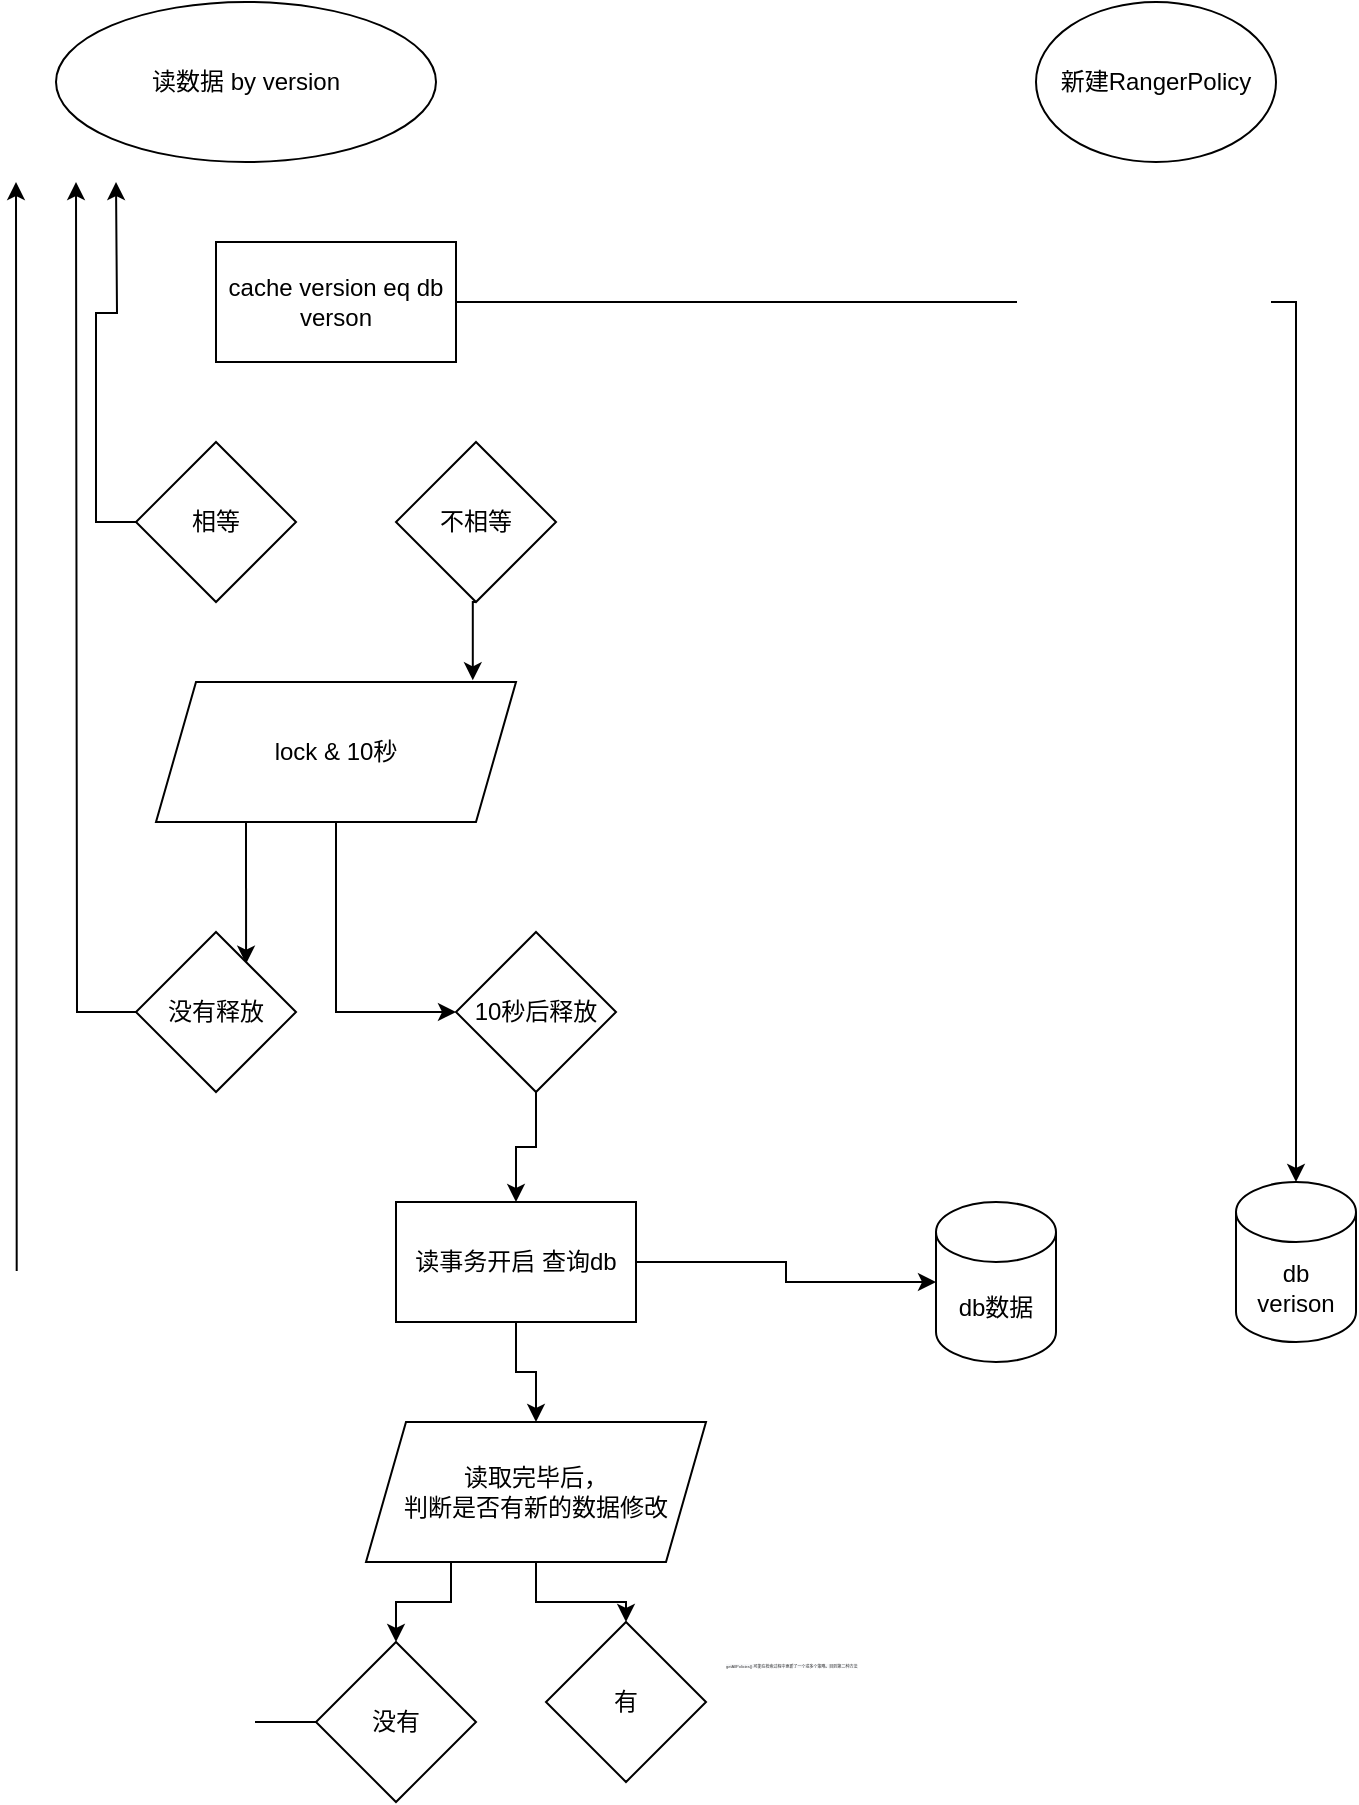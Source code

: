 <mxfile version="15.5.0" type="github">
  <diagram id="iZJsxV2bJSg2qXfRbZwv" name="Page-1">
    <mxGraphModel dx="1185" dy="635" grid="1" gridSize="10" guides="1" tooltips="1" connect="1" arrows="1" fold="1" page="1" pageScale="1" pageWidth="827" pageHeight="1169" math="0" shadow="0">
      <root>
        <mxCell id="0" />
        <mxCell id="1" parent="0" />
        <mxCell id="_8PKinQ_9wPxz596dJLB-27" value="&lt;span&gt;新建RangerPolicy&lt;/span&gt;" style="ellipse;whiteSpace=wrap;html=1;" vertex="1" parent="1">
          <mxGeometry x="560" y="120" width="120" height="80" as="geometry" />
        </mxCell>
        <mxCell id="_8PKinQ_9wPxz596dJLB-28" value="读数据 by version" style="ellipse;whiteSpace=wrap;html=1;" vertex="1" parent="1">
          <mxGeometry x="70" y="120" width="190" height="80" as="geometry" />
        </mxCell>
        <mxCell id="_8PKinQ_9wPxz596dJLB-30" value="db&lt;br&gt;verison" style="shape=cylinder3;whiteSpace=wrap;html=1;boundedLbl=1;backgroundOutline=1;size=15;" vertex="1" parent="1">
          <mxGeometry x="660" y="710" width="60" height="80" as="geometry" />
        </mxCell>
        <mxCell id="_8PKinQ_9wPxz596dJLB-50" style="edgeStyle=orthogonalEdgeStyle;rounded=0;orthogonalLoop=1;jettySize=auto;html=1;exitX=1;exitY=0.5;exitDx=0;exitDy=0;entryX=0.5;entryY=0;entryDx=0;entryDy=0;entryPerimeter=0;" edge="1" parent="1" source="_8PKinQ_9wPxz596dJLB-32" target="_8PKinQ_9wPxz596dJLB-30">
          <mxGeometry relative="1" as="geometry" />
        </mxCell>
        <mxCell id="_8PKinQ_9wPxz596dJLB-32" value="cache version eq db verson" style="rounded=0;whiteSpace=wrap;html=1;" vertex="1" parent="1">
          <mxGeometry x="150" y="240" width="120" height="60" as="geometry" />
        </mxCell>
        <mxCell id="_8PKinQ_9wPxz596dJLB-43" style="edgeStyle=orthogonalEdgeStyle;rounded=0;orthogonalLoop=1;jettySize=auto;html=1;exitX=0;exitY=0.5;exitDx=0;exitDy=0;" edge="1" parent="1" source="_8PKinQ_9wPxz596dJLB-33">
          <mxGeometry relative="1" as="geometry">
            <mxPoint x="100" y="210" as="targetPoint" />
          </mxGeometry>
        </mxCell>
        <mxCell id="_8PKinQ_9wPxz596dJLB-33" value="相等" style="rhombus;whiteSpace=wrap;html=1;" vertex="1" parent="1">
          <mxGeometry x="110" y="340" width="80" height="80" as="geometry" />
        </mxCell>
        <mxCell id="_8PKinQ_9wPxz596dJLB-44" style="edgeStyle=orthogonalEdgeStyle;rounded=0;orthogonalLoop=1;jettySize=auto;html=1;exitX=0.5;exitY=1;exitDx=0;exitDy=0;entryX=0.88;entryY=-0.012;entryDx=0;entryDy=0;entryPerimeter=0;" edge="1" parent="1" source="_8PKinQ_9wPxz596dJLB-34" target="_8PKinQ_9wPxz596dJLB-38">
          <mxGeometry relative="1" as="geometry" />
        </mxCell>
        <mxCell id="_8PKinQ_9wPxz596dJLB-34" value="不相等" style="rhombus;whiteSpace=wrap;html=1;" vertex="1" parent="1">
          <mxGeometry x="240" y="340" width="80" height="80" as="geometry" />
        </mxCell>
        <mxCell id="_8PKinQ_9wPxz596dJLB-46" style="edgeStyle=orthogonalEdgeStyle;rounded=0;orthogonalLoop=1;jettySize=auto;html=1;exitX=0.5;exitY=1;exitDx=0;exitDy=0;entryX=0;entryY=0.5;entryDx=0;entryDy=0;" edge="1" parent="1" source="_8PKinQ_9wPxz596dJLB-38" target="_8PKinQ_9wPxz596dJLB-40">
          <mxGeometry relative="1" as="geometry" />
        </mxCell>
        <mxCell id="_8PKinQ_9wPxz596dJLB-47" style="edgeStyle=orthogonalEdgeStyle;rounded=0;orthogonalLoop=1;jettySize=auto;html=1;exitX=0.25;exitY=1;exitDx=0;exitDy=0;entryX=0.688;entryY=0.198;entryDx=0;entryDy=0;entryPerimeter=0;" edge="1" parent="1" source="_8PKinQ_9wPxz596dJLB-38" target="_8PKinQ_9wPxz596dJLB-39">
          <mxGeometry relative="1" as="geometry" />
        </mxCell>
        <mxCell id="_8PKinQ_9wPxz596dJLB-38" value="&amp;nbsp;lock &amp;amp; 10秒&amp;nbsp;" style="shape=parallelogram;perimeter=parallelogramPerimeter;whiteSpace=wrap;html=1;fixedSize=1;" vertex="1" parent="1">
          <mxGeometry x="120" y="460" width="180" height="70" as="geometry" />
        </mxCell>
        <mxCell id="_8PKinQ_9wPxz596dJLB-42" style="edgeStyle=orthogonalEdgeStyle;rounded=0;orthogonalLoop=1;jettySize=auto;html=1;exitX=0;exitY=0.5;exitDx=0;exitDy=0;" edge="1" parent="1" source="_8PKinQ_9wPxz596dJLB-39">
          <mxGeometry relative="1" as="geometry">
            <mxPoint x="80" y="210" as="targetPoint" />
          </mxGeometry>
        </mxCell>
        <mxCell id="_8PKinQ_9wPxz596dJLB-39" value="没有释放" style="rhombus;whiteSpace=wrap;html=1;" vertex="1" parent="1">
          <mxGeometry x="110" y="585" width="80" height="80" as="geometry" />
        </mxCell>
        <mxCell id="_8PKinQ_9wPxz596dJLB-41" style="edgeStyle=orthogonalEdgeStyle;rounded=0;orthogonalLoop=1;jettySize=auto;html=1;" edge="1" parent="1" source="_8PKinQ_9wPxz596dJLB-40" target="_8PKinQ_9wPxz596dJLB-51">
          <mxGeometry relative="1" as="geometry">
            <mxPoint x="398.28" y="760" as="targetPoint" />
          </mxGeometry>
        </mxCell>
        <mxCell id="_8PKinQ_9wPxz596dJLB-40" value="10秒后释放" style="rhombus;whiteSpace=wrap;html=1;" vertex="1" parent="1">
          <mxGeometry x="270" y="585" width="80" height="80" as="geometry" />
        </mxCell>
        <mxCell id="_8PKinQ_9wPxz596dJLB-49" value="db数据" style="shape=cylinder3;whiteSpace=wrap;html=1;boundedLbl=1;backgroundOutline=1;size=15;" vertex="1" parent="1">
          <mxGeometry x="510" y="720" width="60" height="80" as="geometry" />
        </mxCell>
        <mxCell id="_8PKinQ_9wPxz596dJLB-53" style="edgeStyle=orthogonalEdgeStyle;rounded=0;orthogonalLoop=1;jettySize=auto;html=1;entryX=0;entryY=0.5;entryDx=0;entryDy=0;entryPerimeter=0;" edge="1" parent="1" source="_8PKinQ_9wPxz596dJLB-51" target="_8PKinQ_9wPxz596dJLB-49">
          <mxGeometry relative="1" as="geometry" />
        </mxCell>
        <mxCell id="_8PKinQ_9wPxz596dJLB-59" style="edgeStyle=orthogonalEdgeStyle;rounded=0;orthogonalLoop=1;jettySize=auto;html=1;exitX=0.5;exitY=1;exitDx=0;exitDy=0;fontSize=2;" edge="1" parent="1" source="_8PKinQ_9wPxz596dJLB-51" target="_8PKinQ_9wPxz596dJLB-56">
          <mxGeometry relative="1" as="geometry" />
        </mxCell>
        <mxCell id="_8PKinQ_9wPxz596dJLB-51" value="读事务开启 查询db" style="rounded=0;whiteSpace=wrap;html=1;" vertex="1" parent="1">
          <mxGeometry x="240" y="720" width="120" height="60" as="geometry" />
        </mxCell>
        <mxCell id="_8PKinQ_9wPxz596dJLB-55" value="有" style="rhombus;whiteSpace=wrap;html=1;" vertex="1" parent="1">
          <mxGeometry x="315" y="930" width="80" height="80" as="geometry" />
        </mxCell>
        <mxCell id="_8PKinQ_9wPxz596dJLB-60" style="edgeStyle=orthogonalEdgeStyle;rounded=0;orthogonalLoop=1;jettySize=auto;html=1;exitX=0.5;exitY=1;exitDx=0;exitDy=0;fontSize=2;" edge="1" parent="1" source="_8PKinQ_9wPxz596dJLB-56" target="_8PKinQ_9wPxz596dJLB-55">
          <mxGeometry relative="1" as="geometry" />
        </mxCell>
        <mxCell id="_8PKinQ_9wPxz596dJLB-61" style="edgeStyle=orthogonalEdgeStyle;rounded=0;orthogonalLoop=1;jettySize=auto;html=1;exitX=0.25;exitY=1;exitDx=0;exitDy=0;fontSize=2;" edge="1" parent="1" source="_8PKinQ_9wPxz596dJLB-56" target="_8PKinQ_9wPxz596dJLB-58">
          <mxGeometry relative="1" as="geometry" />
        </mxCell>
        <mxCell id="_8PKinQ_9wPxz596dJLB-56" value="读取完毕后，&lt;br&gt;判断是否有新的数据修改" style="shape=parallelogram;perimeter=parallelogramPerimeter;whiteSpace=wrap;html=1;fixedSize=1;" vertex="1" parent="1">
          <mxGeometry x="225" y="830" width="170" height="70" as="geometry" />
        </mxCell>
        <mxCell id="_8PKinQ_9wPxz596dJLB-57" value="&lt;h1 style=&quot;font-size: 2px&quot;&gt;&lt;br&gt;&lt;/h1&gt;&lt;p style=&quot;font-size: 2px&quot;&gt;&lt;span class=&quot;transSent&quot; style=&quot;box-sizing: border-box ; color: rgb(51 , 51 , 51) ; font-family: &amp;#34;arial&amp;#34; , &amp;#34;microsoft yahei&amp;#34; , &amp;#34;\\5fae软雅黑&amp;#34; , &amp;#34;\\5b8b体&amp;#34; , &amp;#34;malgun gothic&amp;#34; , &amp;#34;meiryo&amp;#34; , sans-serif ; font-size: 2px ; line-height: 26px ; background-color: rgb(247 , 248 , 250)&quot;&gt;getAllPolicies():可能在检索过程中更新了一个或多个策略。&lt;/span&gt;&lt;span class=&quot;transSent&quot; style=&quot;box-sizing: border-box ; color: rgb(51 , 51 , 51) ; font-family: &amp;#34;arial&amp;#34; , &amp;#34;microsoft yahei&amp;#34; , &amp;#34;\\5fae软雅黑&amp;#34; , &amp;#34;\\5b8b体&amp;#34; , &amp;#34;malgun gothic&amp;#34; , &amp;#34;meiryo&amp;#34; , sans-serif ; font-size: 2px ; line-height: 26px ; background-color: rgb(247 , 248 , 250)&quot;&gt;回到第二种方法&lt;/span&gt;&lt;br style=&quot;font-size: 2px&quot;&gt;&lt;/p&gt;" style="text;html=1;strokeColor=none;fillColor=none;spacing=5;spacingTop=-20;whiteSpace=wrap;overflow=hidden;rounded=0;fontSize=2;align=left;verticalAlign=middle;" vertex="1" parent="1">
          <mxGeometry x="400" y="920" width="180" height="80" as="geometry" />
        </mxCell>
        <mxCell id="_8PKinQ_9wPxz596dJLB-62" style="edgeStyle=orthogonalEdgeStyle;rounded=0;orthogonalLoop=1;jettySize=auto;html=1;exitX=0;exitY=0.5;exitDx=0;exitDy=0;fontSize=2;" edge="1" parent="1" source="_8PKinQ_9wPxz596dJLB-58">
          <mxGeometry relative="1" as="geometry">
            <mxPoint x="50" y="210" as="targetPoint" />
          </mxGeometry>
        </mxCell>
        <mxCell id="_8PKinQ_9wPxz596dJLB-58" value="没有" style="rhombus;whiteSpace=wrap;html=1;" vertex="1" parent="1">
          <mxGeometry x="200" y="940" width="80" height="80" as="geometry" />
        </mxCell>
      </root>
    </mxGraphModel>
  </diagram>
</mxfile>
